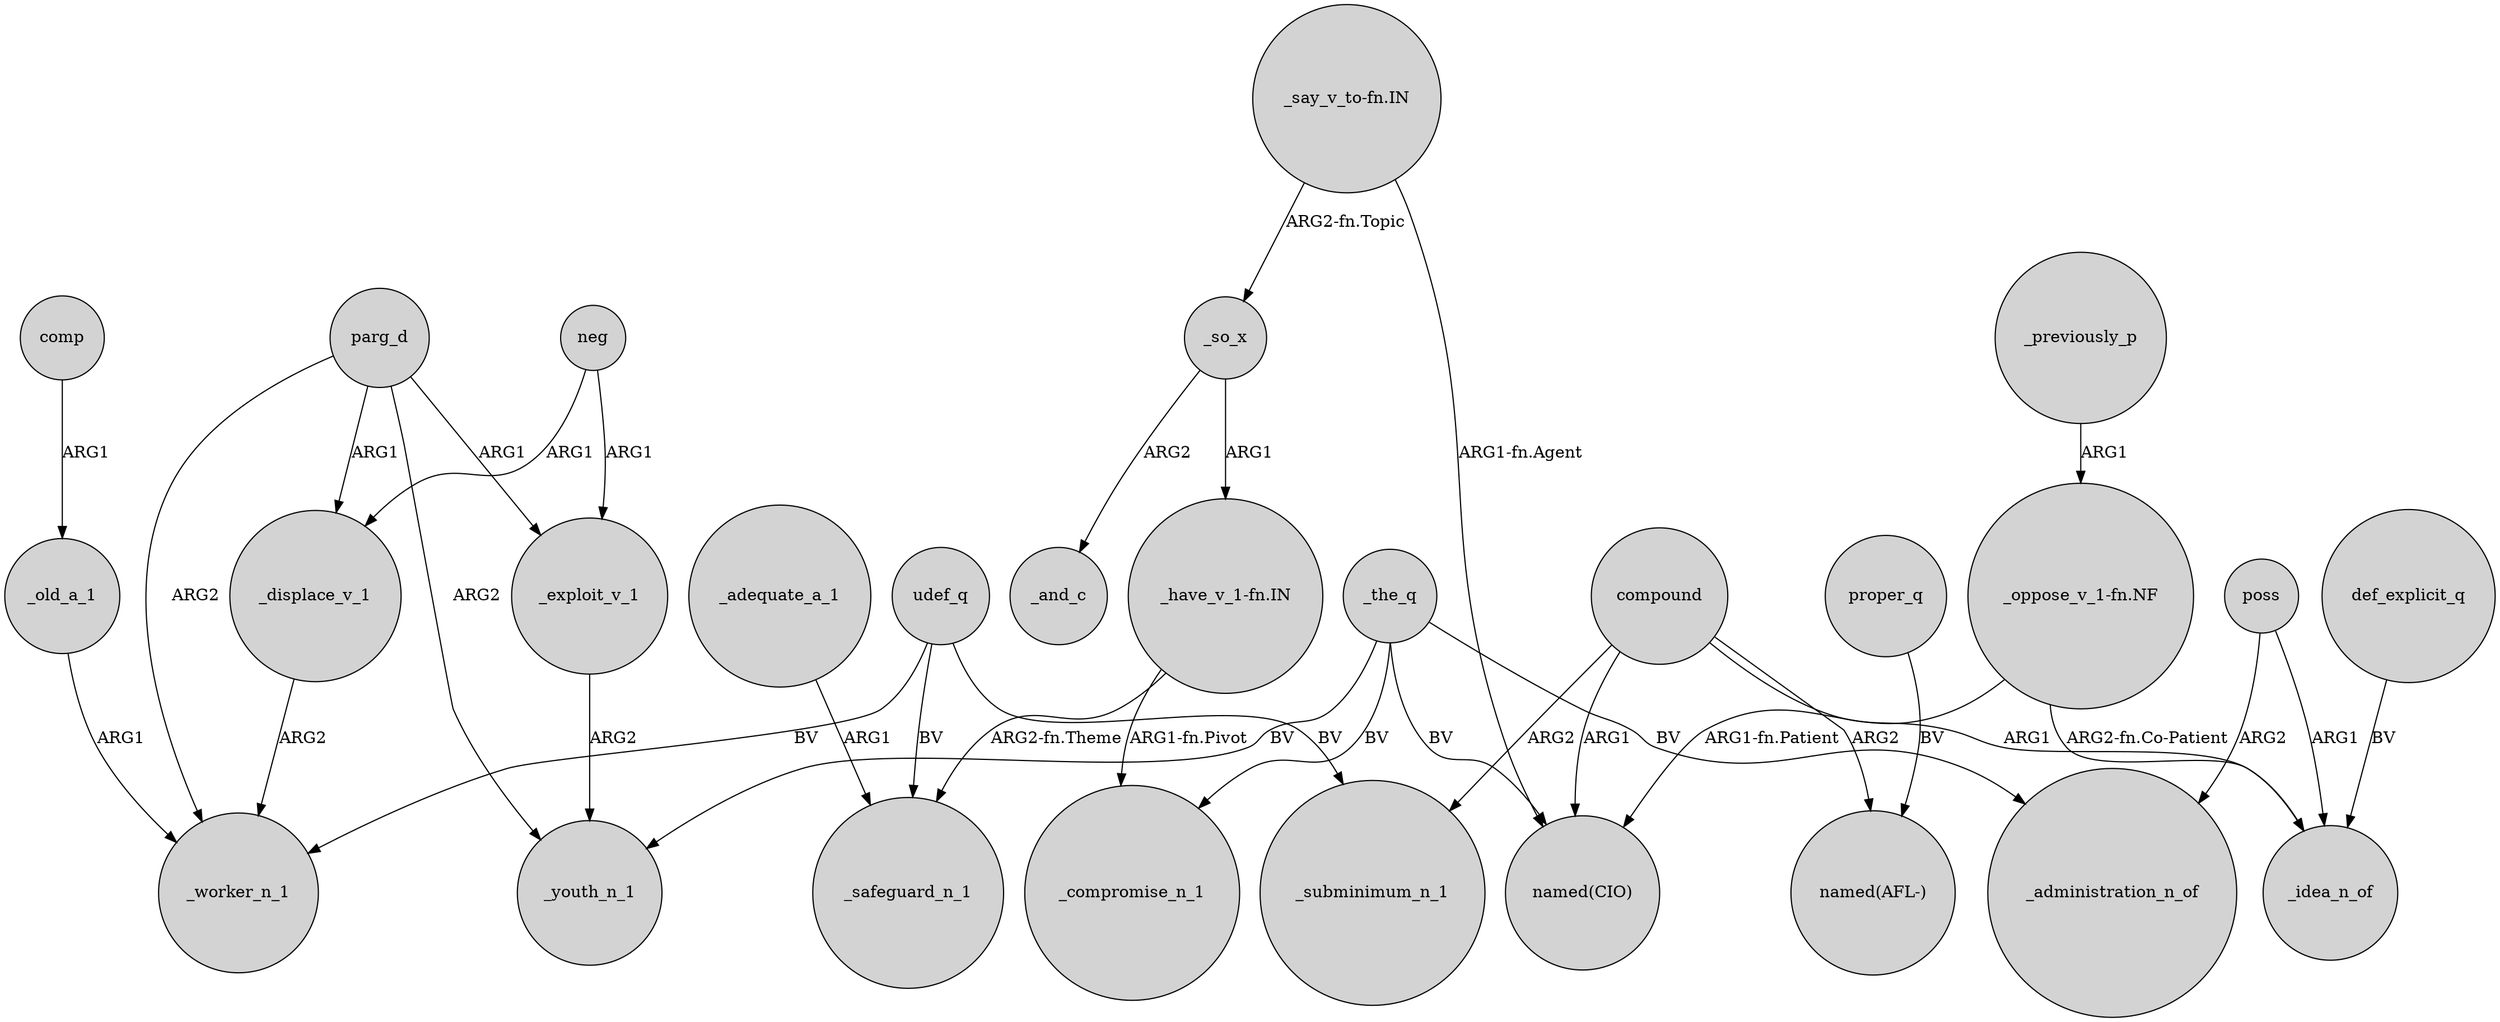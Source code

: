 digraph {
	node [shape=circle style=filled]
	_the_q -> _compromise_n_1 [label=BV]
	_the_q -> _youth_n_1 [label=BV]
	"_say_v_to-fn.IN" -> "named(CIO)" [label="ARG1-fn.Agent"]
	compound -> _idea_n_of [label=ARG1]
	_adequate_a_1 -> _safeguard_n_1 [label=ARG1]
	neg -> _exploit_v_1 [label=ARG1]
	udef_q -> _worker_n_1 [label=BV]
	compound -> "named(AFL-)" [label=ARG2]
	def_explicit_q -> _idea_n_of [label=BV]
	_exploit_v_1 -> _youth_n_1 [label=ARG2]
	poss -> _idea_n_of [label=ARG1]
	"_have_v_1-fn.IN" -> _compromise_n_1 [label="ARG1-fn.Pivot"]
	_so_x -> _and_c [label=ARG2]
	parg_d -> _displace_v_1 [label=ARG1]
	"_say_v_to-fn.IN" -> _so_x [label="ARG2-fn.Topic"]
	"_have_v_1-fn.IN" -> _safeguard_n_1 [label="ARG2-fn.Theme"]
	poss -> _administration_n_of [label=ARG2]
	"_oppose_v_1-fn.NF" -> "named(CIO)" [label="ARG1-fn.Patient"]
	compound -> "named(CIO)" [label=ARG1]
	parg_d -> _youth_n_1 [label=ARG2]
	neg -> _displace_v_1 [label=ARG1]
	comp -> _old_a_1 [label=ARG1]
	_previously_p -> "_oppose_v_1-fn.NF" [label=ARG1]
	udef_q -> _subminimum_n_1 [label=BV]
	"_oppose_v_1-fn.NF" -> _idea_n_of [label="ARG2-fn.Co-Patient"]
	udef_q -> _safeguard_n_1 [label=BV]
	_old_a_1 -> _worker_n_1 [label=ARG1]
	proper_q -> "named(AFL-)" [label=BV]
	_displace_v_1 -> _worker_n_1 [label=ARG2]
	_so_x -> "_have_v_1-fn.IN" [label=ARG1]
	compound -> _subminimum_n_1 [label=ARG2]
	_the_q -> "named(CIO)" [label=BV]
	_the_q -> _administration_n_of [label=BV]
	parg_d -> _worker_n_1 [label=ARG2]
	parg_d -> _exploit_v_1 [label=ARG1]
}
